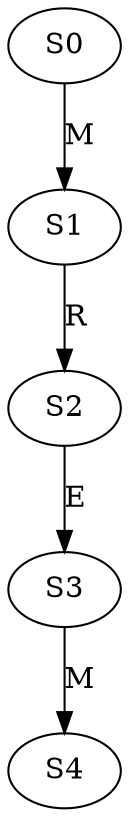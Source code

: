 strict digraph  {
	S0 -> S1 [ label = M ];
	S1 -> S2 [ label = R ];
	S2 -> S3 [ label = E ];
	S3 -> S4 [ label = M ];
}
